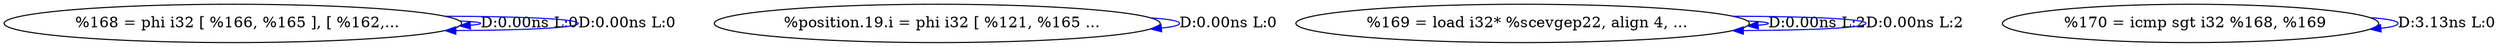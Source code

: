 digraph {
Node0x2864540[label="  %168 = phi i32 [ %166, %165 ], [ %162,..."];
Node0x2864540 -> Node0x2864540[label="D:0.00ns L:0",color=blue];
Node0x2864540 -> Node0x2864540[label="D:0.00ns L:0",color=blue];
Node0x2864620[label="  %position.19.i = phi i32 [ %121, %165 ..."];
Node0x2864620 -> Node0x2864620[label="D:0.00ns L:0",color=blue];
Node0x2864700[label="  %169 = load i32* %scevgep22, align 4, ..."];
Node0x2864700 -> Node0x2864700[label="D:0.00ns L:2",color=blue];
Node0x2864700 -> Node0x2864700[label="D:0.00ns L:2",color=blue];
Node0x28647e0[label="  %170 = icmp sgt i32 %168, %169"];
Node0x28647e0 -> Node0x28647e0[label="D:3.13ns L:0",color=blue];
}
